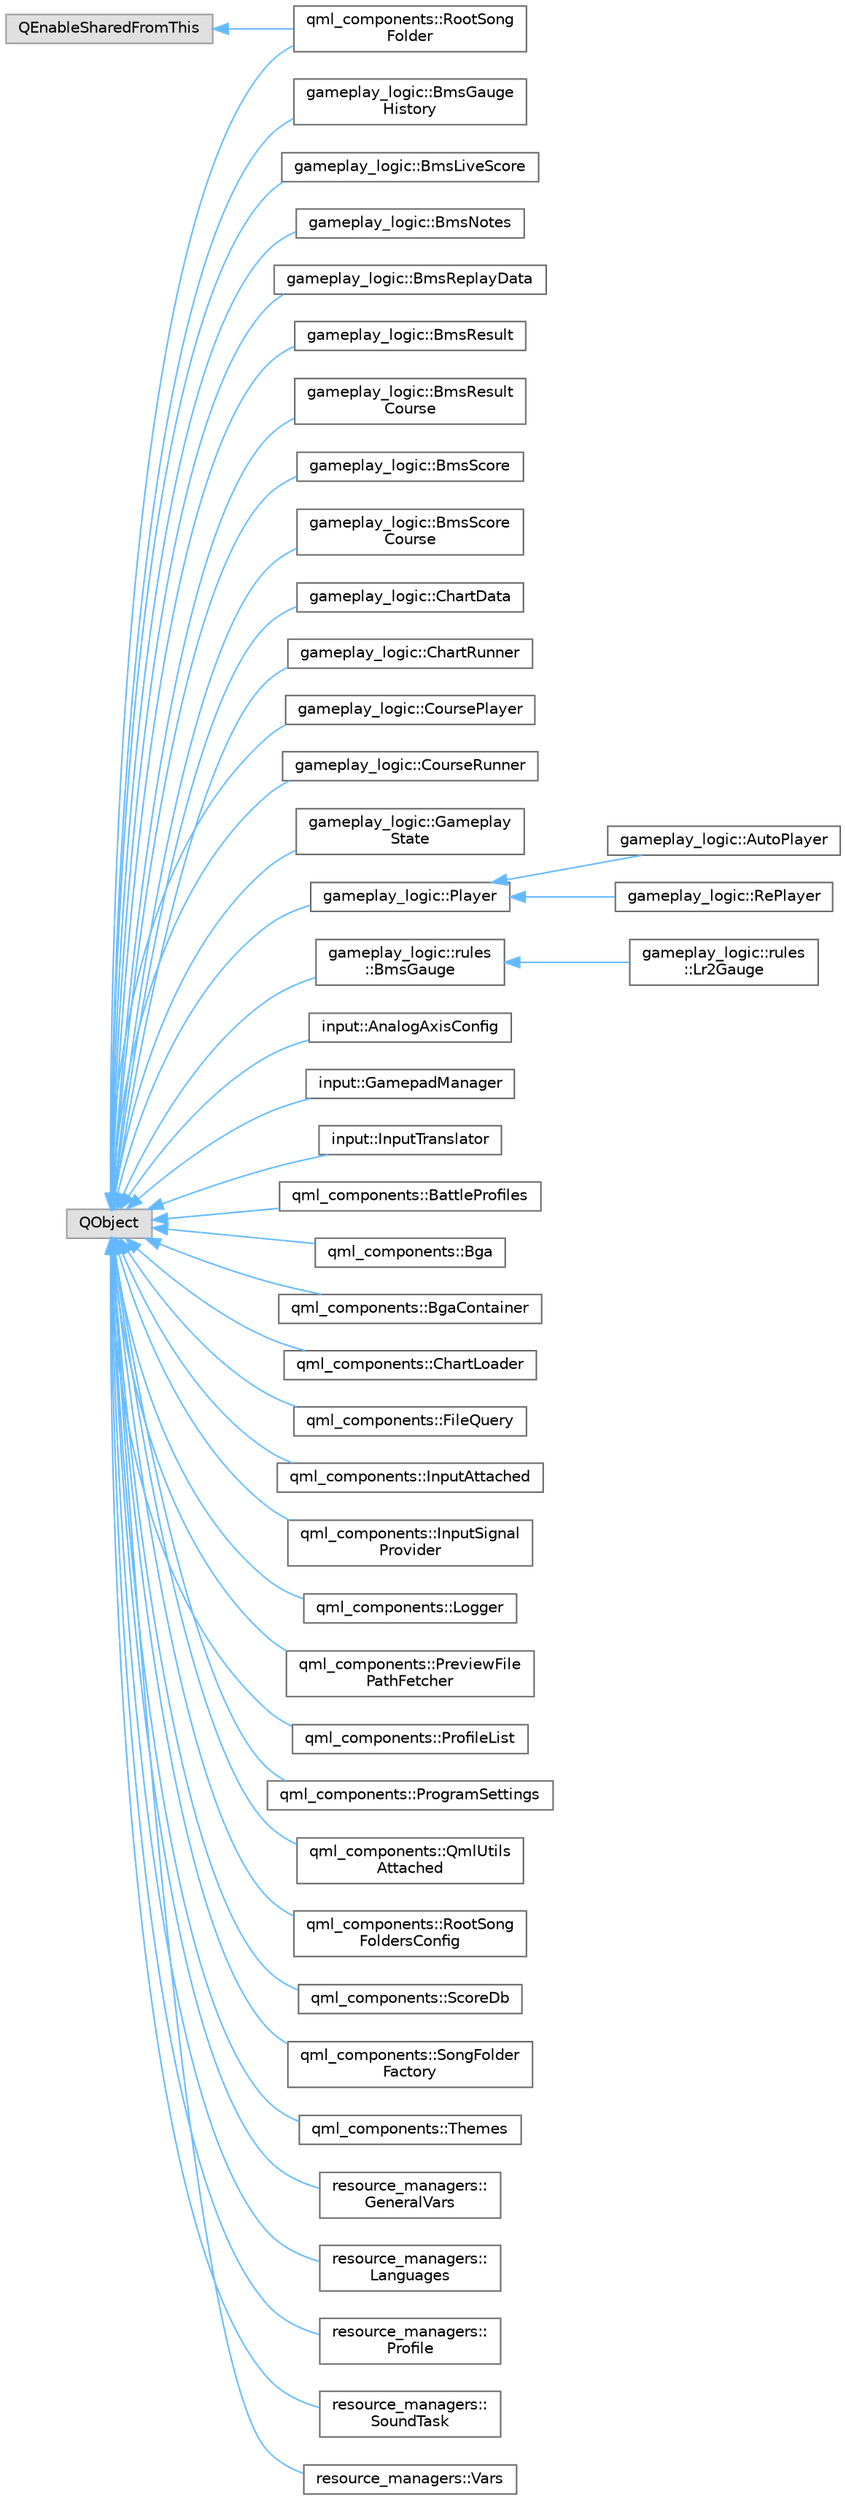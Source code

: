 digraph "Graphical Class Hierarchy"
{
 // LATEX_PDF_SIZE
  bgcolor="transparent";
  edge [fontname=Helvetica,fontsize=10,labelfontname=Helvetica,labelfontsize=10];
  node [fontname=Helvetica,fontsize=10,shape=box,height=0.2,width=0.4];
  rankdir="LR";
  Node0 [id="Node000000",label="QEnableSharedFromThis",height=0.2,width=0.4,color="grey60", fillcolor="#E0E0E0", style="filled",tooltip=" "];
  Node0 -> Node1 [id="edge8_Node000000_Node000001",dir="back",color="steelblue1",style="solid",tooltip=" "];
  Node1 [id="Node000001",label="qml_components::RootSong\lFolder",height=0.2,width=0.4,color="grey40", fillcolor="white", style="filled",URL="$classqml__components_1_1RootSongFolder.html",tooltip=" "];
  Node2 [id="Node000002",label="QObject",height=0.2,width=0.4,color="grey60", fillcolor="#E0E0E0", style="filled",tooltip=" "];
  Node2 -> Node3 [id="edge9_Node000002_Node000003",dir="back",color="steelblue1",style="solid",tooltip=" "];
  Node3 [id="Node000003",label="gameplay_logic::BmsGauge\lHistory",height=0.2,width=0.4,color="grey40", fillcolor="white", style="filled",URL="$classgameplay__logic_1_1BmsGaugeHistory.html",tooltip=" "];
  Node2 -> Node4 [id="edge10_Node000002_Node000004",dir="back",color="steelblue1",style="solid",tooltip=" "];
  Node4 [id="Node000004",label="gameplay_logic::BmsLiveScore",height=0.2,width=0.4,color="grey40", fillcolor="white", style="filled",URL="$classgameplay__logic_1_1BmsLiveScore.html",tooltip=" "];
  Node2 -> Node5 [id="edge11_Node000002_Node000005",dir="back",color="steelblue1",style="solid",tooltip=" "];
  Node5 [id="Node000005",label="gameplay_logic::BmsNotes",height=0.2,width=0.4,color="grey40", fillcolor="white", style="filled",URL="$classgameplay__logic_1_1BmsNotes.html",tooltip=" "];
  Node2 -> Node6 [id="edge12_Node000002_Node000006",dir="back",color="steelblue1",style="solid",tooltip=" "];
  Node6 [id="Node000006",label="gameplay_logic::BmsReplayData",height=0.2,width=0.4,color="grey40", fillcolor="white", style="filled",URL="$classgameplay__logic_1_1BmsReplayData.html",tooltip=" "];
  Node2 -> Node7 [id="edge13_Node000002_Node000007",dir="back",color="steelblue1",style="solid",tooltip=" "];
  Node7 [id="Node000007",label="gameplay_logic::BmsResult",height=0.2,width=0.4,color="grey40", fillcolor="white", style="filled",URL="$classgameplay__logic_1_1BmsResult.html",tooltip=" "];
  Node2 -> Node8 [id="edge14_Node000002_Node000008",dir="back",color="steelblue1",style="solid",tooltip=" "];
  Node8 [id="Node000008",label="gameplay_logic::BmsResult\lCourse",height=0.2,width=0.4,color="grey40", fillcolor="white", style="filled",URL="$classgameplay__logic_1_1BmsResultCourse.html",tooltip=" "];
  Node2 -> Node9 [id="edge15_Node000002_Node000009",dir="back",color="steelblue1",style="solid",tooltip=" "];
  Node9 [id="Node000009",label="gameplay_logic::BmsScore",height=0.2,width=0.4,color="grey40", fillcolor="white", style="filled",URL="$classgameplay__logic_1_1BmsScore.html",tooltip=" "];
  Node2 -> Node10 [id="edge16_Node000002_Node000010",dir="back",color="steelblue1",style="solid",tooltip=" "];
  Node10 [id="Node000010",label="gameplay_logic::BmsScore\lCourse",height=0.2,width=0.4,color="grey40", fillcolor="white", style="filled",URL="$classgameplay__logic_1_1BmsScoreCourse.html",tooltip=" "];
  Node2 -> Node11 [id="edge17_Node000002_Node000011",dir="back",color="steelblue1",style="solid",tooltip=" "];
  Node11 [id="Node000011",label="gameplay_logic::ChartData",height=0.2,width=0.4,color="grey40", fillcolor="white", style="filled",URL="$classgameplay__logic_1_1ChartData.html",tooltip=" "];
  Node2 -> Node12 [id="edge18_Node000002_Node000012",dir="back",color="steelblue1",style="solid",tooltip=" "];
  Node12 [id="Node000012",label="gameplay_logic::ChartRunner",height=0.2,width=0.4,color="grey40", fillcolor="white", style="filled",URL="$classgameplay__logic_1_1ChartRunner.html",tooltip=" "];
  Node2 -> Node13 [id="edge19_Node000002_Node000013",dir="back",color="steelblue1",style="solid",tooltip=" "];
  Node13 [id="Node000013",label="gameplay_logic::CoursePlayer",height=0.2,width=0.4,color="grey40", fillcolor="white", style="filled",URL="$classgameplay__logic_1_1CoursePlayer.html",tooltip=" "];
  Node2 -> Node14 [id="edge20_Node000002_Node000014",dir="back",color="steelblue1",style="solid",tooltip=" "];
  Node14 [id="Node000014",label="gameplay_logic::CourseRunner",height=0.2,width=0.4,color="grey40", fillcolor="white", style="filled",URL="$classgameplay__logic_1_1CourseRunner.html",tooltip=" "];
  Node2 -> Node15 [id="edge21_Node000002_Node000015",dir="back",color="steelblue1",style="solid",tooltip=" "];
  Node15 [id="Node000015",label="gameplay_logic::Gameplay\lState",height=0.2,width=0.4,color="grey40", fillcolor="white", style="filled",URL="$classgameplay__logic_1_1GameplayState.html",tooltip=" "];
  Node2 -> Node16 [id="edge22_Node000002_Node000016",dir="back",color="steelblue1",style="solid",tooltip=" "];
  Node16 [id="Node000016",label="gameplay_logic::Player",height=0.2,width=0.4,color="grey40", fillcolor="white", style="filled",URL="$classgameplay__logic_1_1Player.html",tooltip=" "];
  Node16 -> Node17 [id="edge23_Node000016_Node000017",dir="back",color="steelblue1",style="solid",tooltip=" "];
  Node17 [id="Node000017",label="gameplay_logic::AutoPlayer",height=0.2,width=0.4,color="grey40", fillcolor="white", style="filled",URL="$classgameplay__logic_1_1AutoPlayer.html",tooltip=" "];
  Node16 -> Node18 [id="edge24_Node000016_Node000018",dir="back",color="steelblue1",style="solid",tooltip=" "];
  Node18 [id="Node000018",label="gameplay_logic::RePlayer",height=0.2,width=0.4,color="grey40", fillcolor="white", style="filled",URL="$classgameplay__logic_1_1RePlayer.html",tooltip=" "];
  Node2 -> Node19 [id="edge25_Node000002_Node000019",dir="back",color="steelblue1",style="solid",tooltip=" "];
  Node19 [id="Node000019",label="gameplay_logic::rules\l::BmsGauge",height=0.2,width=0.4,color="grey40", fillcolor="white", style="filled",URL="$classgameplay__logic_1_1rules_1_1BmsGauge.html",tooltip=" "];
  Node19 -> Node20 [id="edge26_Node000019_Node000020",dir="back",color="steelblue1",style="solid",tooltip=" "];
  Node20 [id="Node000020",label="gameplay_logic::rules\l::Lr2Gauge",height=0.2,width=0.4,color="grey40", fillcolor="white", style="filled",URL="$classgameplay__logic_1_1rules_1_1Lr2Gauge.html",tooltip=" "];
  Node2 -> Node21 [id="edge27_Node000002_Node000021",dir="back",color="steelblue1",style="solid",tooltip=" "];
  Node21 [id="Node000021",label="input::AnalogAxisConfig",height=0.2,width=0.4,color="grey40", fillcolor="white", style="filled",URL="$classinput_1_1AnalogAxisConfig.html",tooltip=" "];
  Node2 -> Node22 [id="edge28_Node000002_Node000022",dir="back",color="steelblue1",style="solid",tooltip=" "];
  Node22 [id="Node000022",label="input::GamepadManager",height=0.2,width=0.4,color="grey40", fillcolor="white", style="filled",URL="$classinput_1_1GamepadManager.html",tooltip=" "];
  Node2 -> Node23 [id="edge29_Node000002_Node000023",dir="back",color="steelblue1",style="solid",tooltip=" "];
  Node23 [id="Node000023",label="input::InputTranslator",height=0.2,width=0.4,color="grey40", fillcolor="white", style="filled",URL="$classinput_1_1InputTranslator.html",tooltip=" "];
  Node2 -> Node24 [id="edge30_Node000002_Node000024",dir="back",color="steelblue1",style="solid",tooltip=" "];
  Node24 [id="Node000024",label="qml_components::BattleProfiles",height=0.2,width=0.4,color="grey40", fillcolor="white", style="filled",URL="$classqml__components_1_1BattleProfiles.html",tooltip=" "];
  Node2 -> Node25 [id="edge31_Node000002_Node000025",dir="back",color="steelblue1",style="solid",tooltip=" "];
  Node25 [id="Node000025",label="qml_components::Bga",height=0.2,width=0.4,color="grey40", fillcolor="white", style="filled",URL="$classqml__components_1_1Bga.html",tooltip=" "];
  Node2 -> Node26 [id="edge32_Node000002_Node000026",dir="back",color="steelblue1",style="solid",tooltip=" "];
  Node26 [id="Node000026",label="qml_components::BgaContainer",height=0.2,width=0.4,color="grey40", fillcolor="white", style="filled",URL="$classqml__components_1_1BgaContainer.html",tooltip=" "];
  Node2 -> Node27 [id="edge33_Node000002_Node000027",dir="back",color="steelblue1",style="solid",tooltip=" "];
  Node27 [id="Node000027",label="qml_components::ChartLoader",height=0.2,width=0.4,color="grey40", fillcolor="white", style="filled",URL="$classqml__components_1_1ChartLoader.html",tooltip=" "];
  Node2 -> Node28 [id="edge34_Node000002_Node000028",dir="back",color="steelblue1",style="solid",tooltip=" "];
  Node28 [id="Node000028",label="qml_components::FileQuery",height=0.2,width=0.4,color="grey40", fillcolor="white", style="filled",URL="$classqml__components_1_1FileQuery.html",tooltip=" "];
  Node2 -> Node29 [id="edge35_Node000002_Node000029",dir="back",color="steelblue1",style="solid",tooltip=" "];
  Node29 [id="Node000029",label="qml_components::InputAttached",height=0.2,width=0.4,color="grey40", fillcolor="white", style="filled",URL="$classqml__components_1_1InputAttached.html",tooltip="The class that provides the Input attached property. QML components that wish to react to game key ev..."];
  Node2 -> Node30 [id="edge36_Node000002_Node000030",dir="back",color="steelblue1",style="solid",tooltip=" "];
  Node30 [id="Node000030",label="qml_components::InputSignal\lProvider",height=0.2,width=0.4,color="grey40", fillcolor="white", style="filled",URL="$classqml__components_1_1InputSignalProvider.html",tooltip="The class that provides the InputSignalProvider attached property. This is not exposed to QML,..."];
  Node2 -> Node31 [id="edge37_Node000002_Node000031",dir="back",color="steelblue1",style="solid",tooltip=" "];
  Node31 [id="Node000031",label="qml_components::Logger",height=0.2,width=0.4,color="grey40", fillcolor="white", style="filled",URL="$classqml__components_1_1Logger.html",tooltip=" "];
  Node2 -> Node32 [id="edge38_Node000002_Node000032",dir="back",color="steelblue1",style="solid",tooltip=" "];
  Node32 [id="Node000032",label="qml_components::PreviewFile\lPathFetcher",height=0.2,width=0.4,color="grey40", fillcolor="white", style="filled",URL="$classqml__components_1_1PreviewFilePathFetcher.html",tooltip=" "];
  Node2 -> Node33 [id="edge39_Node000002_Node000033",dir="back",color="steelblue1",style="solid",tooltip=" "];
  Node33 [id="Node000033",label="qml_components::ProfileList",height=0.2,width=0.4,color="grey40", fillcolor="white", style="filled",URL="$classqml__components_1_1ProfileList.html",tooltip="The list of local profiles. Besides listing all local profiles, this class also contains the list of ..."];
  Node2 -> Node34 [id="edge40_Node000002_Node000034",dir="back",color="steelblue1",style="solid",tooltip=" "];
  Node34 [id="Node000034",label="qml_components::ProgramSettings",height=0.2,width=0.4,color="grey40", fillcolor="white", style="filled",URL="$classqml__components_1_1ProgramSettings.html",tooltip=" "];
  Node2 -> Node35 [id="edge41_Node000002_Node000035",dir="back",color="steelblue1",style="solid",tooltip=" "];
  Node35 [id="Node000035",label="qml_components::QmlUtils\lAttached",height=0.2,width=0.4,color="grey40", fillcolor="white", style="filled",URL="$classqml__components_1_1QmlUtilsAttached.html",tooltip=" "];
  Node2 -> Node1 [id="edge42_Node000002_Node000001",dir="back",color="steelblue1",style="solid",tooltip=" "];
  Node2 -> Node36 [id="edge43_Node000002_Node000036",dir="back",color="steelblue1",style="solid",tooltip=" "];
  Node36 [id="Node000036",label="qml_components::RootSong\lFoldersConfig",height=0.2,width=0.4,color="grey40", fillcolor="white", style="filled",URL="$classqml__components_1_1RootSongFoldersConfig.html",tooltip=" "];
  Node2 -> Node37 [id="edge44_Node000002_Node000037",dir="back",color="steelblue1",style="solid",tooltip=" "];
  Node37 [id="Node000037",label="qml_components::ScoreDb",height=0.2,width=0.4,color="grey40", fillcolor="white", style="filled",URL="$classqml__components_1_1ScoreDb.html",tooltip=" "];
  Node2 -> Node38 [id="edge45_Node000002_Node000038",dir="back",color="steelblue1",style="solid",tooltip=" "];
  Node38 [id="Node000038",label="qml_components::SongFolder\lFactory",height=0.2,width=0.4,color="grey40", fillcolor="white", style="filled",URL="$classqml__components_1_1SongFolderFactory.html",tooltip=" "];
  Node2 -> Node39 [id="edge46_Node000002_Node000039",dir="back",color="steelblue1",style="solid",tooltip=" "];
  Node39 [id="Node000039",label="qml_components::Themes",height=0.2,width=0.4,color="grey40", fillcolor="white", style="filled",URL="$classqml__components_1_1Themes.html",tooltip=" "];
  Node2 -> Node40 [id="edge47_Node000002_Node000040",dir="back",color="steelblue1",style="solid",tooltip=" "];
  Node40 [id="Node000040",label="resource_managers::\lGeneralVars",height=0.2,width=0.4,color="grey40", fillcolor="white", style="filled",URL="$classresource__managers_1_1GeneralVars.html",tooltip=" "];
  Node2 -> Node41 [id="edge48_Node000002_Node000041",dir="back",color="steelblue1",style="solid",tooltip=" "];
  Node41 [id="Node000041",label="resource_managers::\lLanguages",height=0.2,width=0.4,color="grey40", fillcolor="white", style="filled",URL="$classresource__managers_1_1Languages.html",tooltip=" "];
  Node2 -> Node42 [id="edge49_Node000002_Node000042",dir="back",color="steelblue1",style="solid",tooltip=" "];
  Node42 [id="Node000042",label="resource_managers::\lProfile",height=0.2,width=0.4,color="grey40", fillcolor="white", style="filled",URL="$classresource__managers_1_1Profile.html",tooltip=" "];
  Node2 -> Node43 [id="edge50_Node000002_Node000043",dir="back",color="steelblue1",style="solid",tooltip=" "];
  Node43 [id="Node000043",label="resource_managers::\lSoundTask",height=0.2,width=0.4,color="grey40", fillcolor="white", style="filled",URL="$classresource__managers_1_1SoundTask.html",tooltip=" "];
  Node2 -> Node44 [id="edge51_Node000002_Node000044",dir="back",color="steelblue1",style="solid",tooltip=" "];
  Node44 [id="Node000044",label="resource_managers::Vars",height=0.2,width=0.4,color="grey40", fillcolor="white", style="filled",URL="$classresource__managers_1_1Vars.html",tooltip=" "];
}
